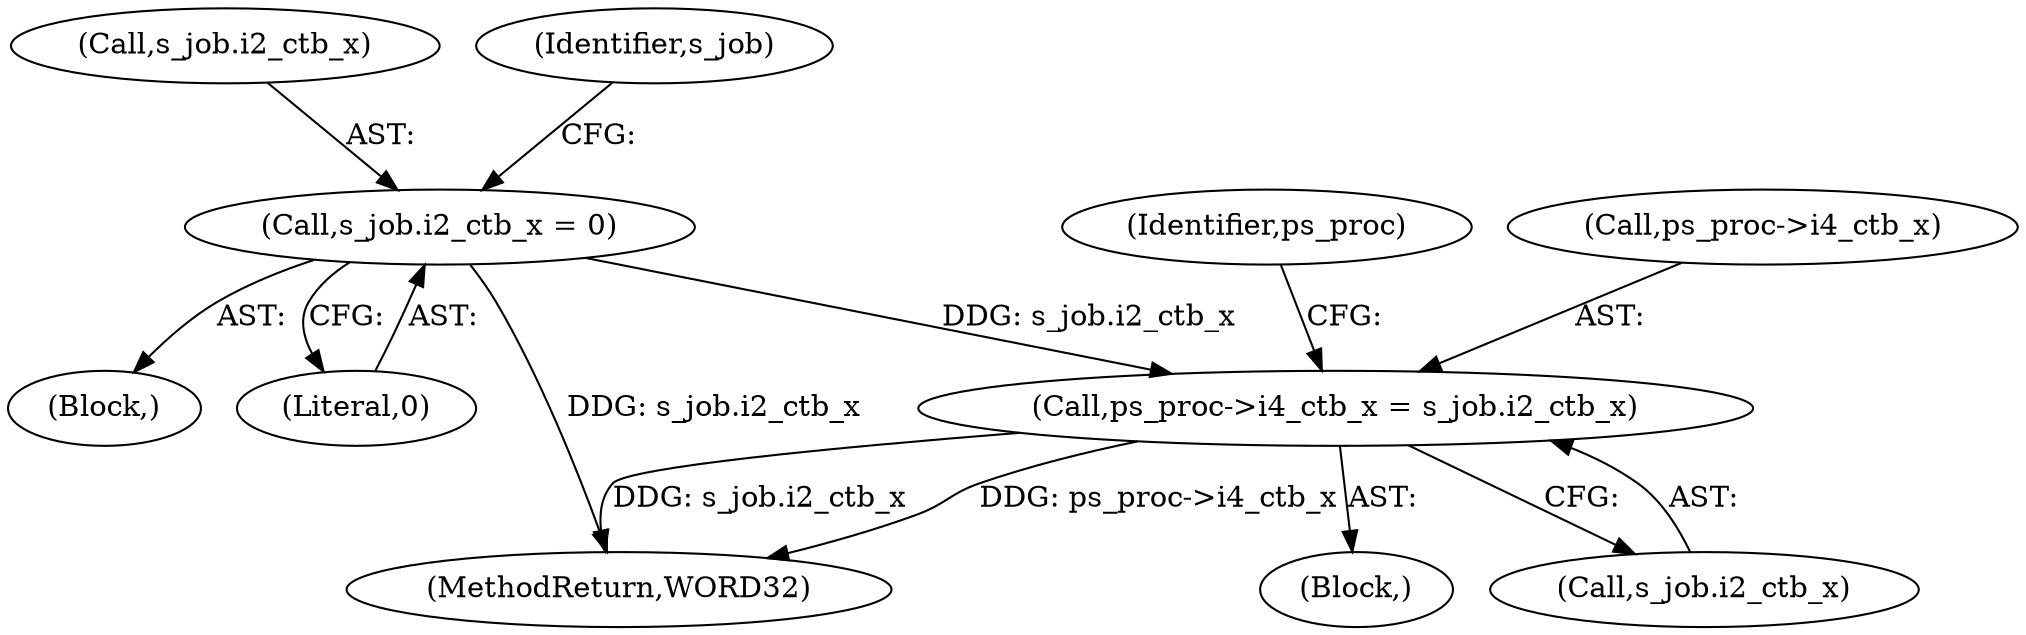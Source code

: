 digraph "0_Android_a33f6725d7e9f92330f995ce2dcf4faa33f6433f@pointer" {
"1001439" [label="(Call,ps_proc->i4_ctb_x = s_job.i2_ctb_x)"];
"1001339" [label="(Call,s_job.i2_ctb_x = 0)"];
"1001906" [label="(MethodReturn,WORD32)"];
"1001448" [label="(Identifier,ps_proc)"];
"1001339" [label="(Call,s_job.i2_ctb_x = 0)"];
"1001326" [label="(Block,)"];
"1001396" [label="(Block,)"];
"1001440" [label="(Call,ps_proc->i4_ctb_x)"];
"1001439" [label="(Call,ps_proc->i4_ctb_x = s_job.i2_ctb_x)"];
"1001340" [label="(Call,s_job.i2_ctb_x)"];
"1001346" [label="(Identifier,s_job)"];
"1001343" [label="(Literal,0)"];
"1001443" [label="(Call,s_job.i2_ctb_x)"];
"1001439" -> "1001396"  [label="AST: "];
"1001439" -> "1001443"  [label="CFG: "];
"1001440" -> "1001439"  [label="AST: "];
"1001443" -> "1001439"  [label="AST: "];
"1001448" -> "1001439"  [label="CFG: "];
"1001439" -> "1001906"  [label="DDG: ps_proc->i4_ctb_x"];
"1001439" -> "1001906"  [label="DDG: s_job.i2_ctb_x"];
"1001339" -> "1001439"  [label="DDG: s_job.i2_ctb_x"];
"1001339" -> "1001326"  [label="AST: "];
"1001339" -> "1001343"  [label="CFG: "];
"1001340" -> "1001339"  [label="AST: "];
"1001343" -> "1001339"  [label="AST: "];
"1001346" -> "1001339"  [label="CFG: "];
"1001339" -> "1001906"  [label="DDG: s_job.i2_ctb_x"];
}
